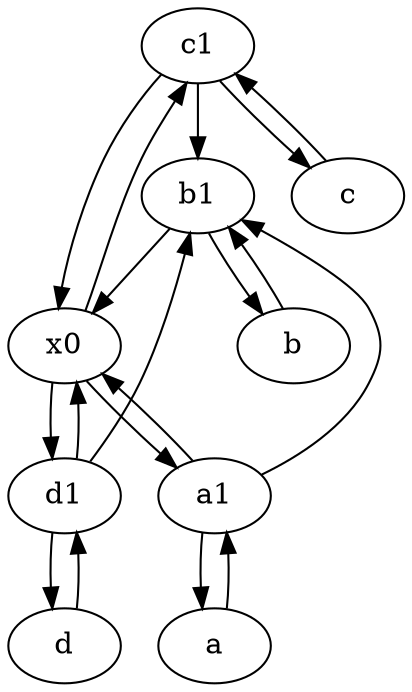 digraph  {
	c1 [pos="30,15!"];
	b1 [pos="45,20!"];
	b [pos="50,20!"];
	a1 [pos="40,15!"];
	a [pos="40,10!"];
	c [pos="20,10!"];
	d [pos="20,30!"];
	d1 [pos="25,30!"];
	x0;
	x0 -> d1;
	c1 -> c;
	a1 -> b1;
	c -> c1;
	d -> d1;
	d1 -> x0;
	d1 -> b1;
	a1 -> x0;
	b1 -> b;
	x0 -> c1;
	a -> a1;
	c1 -> b1;
	d1 -> d;
	b -> b1;
	b1 -> x0;
	c1 -> x0;
	a1 -> a;
	x0 -> a1;

	}